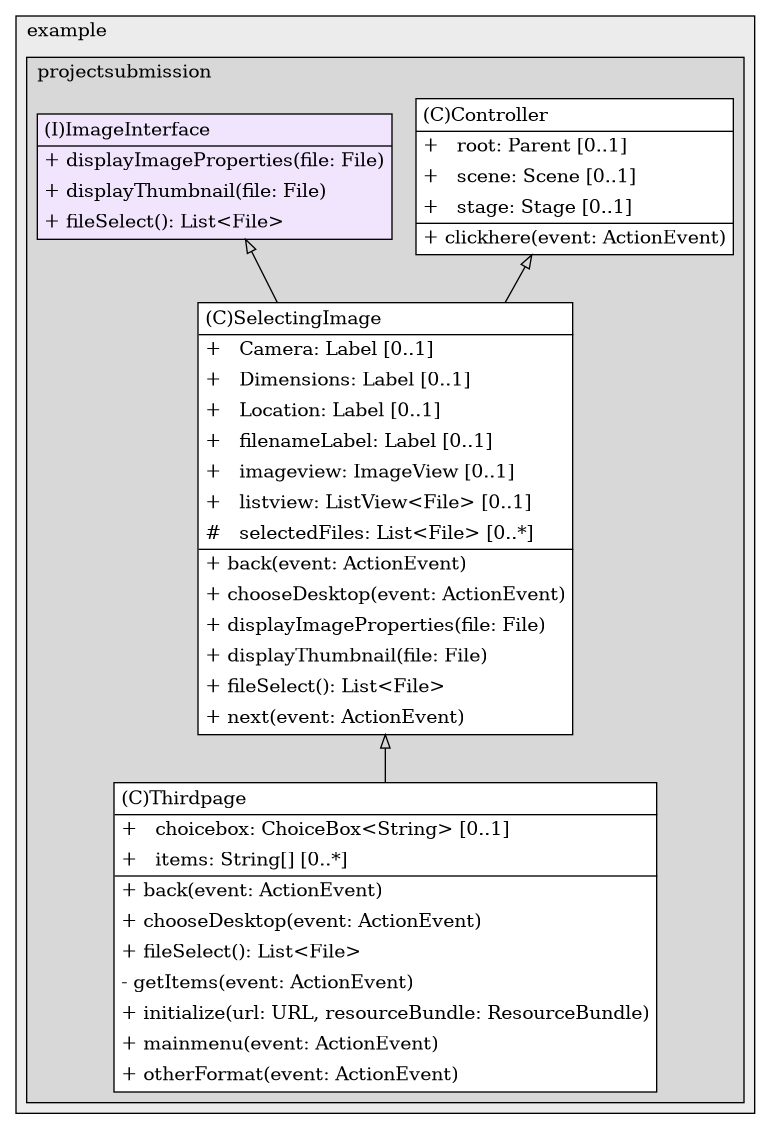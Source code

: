 @startuml

/' diagram meta data start
config=StructureConfiguration;
{
  "projectClassification": {
    "searchMode": "OpenProject", // OpenProject, AllProjects
    "includedProjects": "",
    "pathEndKeywords": "*.impl",
    "isClientPath": "",
    "isClientName": "",
    "isTestPath": "",
    "isTestName": "",
    "isMappingPath": "",
    "isMappingName": "",
    "isDataAccessPath": "",
    "isDataAccessName": "",
    "isDataStructurePath": "",
    "isDataStructureName": "",
    "isInterfaceStructuresPath": "",
    "isInterfaceStructuresName": "",
    "isEntryPointPath": "",
    "isEntryPointName": "",
    "treatFinalFieldsAsMandatory": false
  },
  "graphRestriction": {
    "classPackageExcludeFilter": "",
    "classPackageIncludeFilter": "",
    "classNameExcludeFilter": "",
    "classNameIncludeFilter": "",
    "methodNameExcludeFilter": "",
    "methodNameIncludeFilter": "",
    "removeByInheritance": "", // inheritance/annotation based filtering is done in a second step
    "removeByAnnotation": "",
    "removeByClassPackage": "", // cleanup the graph after inheritance/annotation based filtering is done
    "removeByClassName": "",
    "cutMappings": false,
    "cutEnum": true,
    "cutTests": true,
    "cutClient": true,
    "cutDataAccess": false,
    "cutInterfaceStructures": false,
    "cutDataStructures": false,
    "cutGetterAndSetter": true,
    "cutConstructors": true
  },
  "graphTraversal": {
    "forwardDepth": 6,
    "backwardDepth": 6,
    "classPackageExcludeFilter": "",
    "classPackageIncludeFilter": "",
    "classNameExcludeFilter": "",
    "classNameIncludeFilter": "",
    "methodNameExcludeFilter": "",
    "methodNameIncludeFilter": "",
    "hideMappings": false,
    "hideDataStructures": false,
    "hidePrivateMethods": true,
    "hideInterfaceCalls": true, // indirection: implementation -> interface (is hidden) -> implementation
    "onlyShowApplicationEntryPoints": false, // root node is included
    "useMethodCallsForStructureDiagram": "ForwardOnly" // ForwardOnly, BothDirections, No
  },
  "details": {
    "aggregation": "GroupByClass", // ByClass, GroupByClass, None
    "showClassGenericTypes": true,
    "showMethods": true,
    "showMethodParameterNames": true,
    "showMethodParameterTypes": true,
    "showMethodReturnType": true,
    "showPackageLevels": 2,
    "showDetailedClassStructure": true
  },
  "rootClass": "com.example.projectsubmission.ImageInterface",
  "extensionCallbackMethod": "" // qualified.class.name#methodName - signature: public static String method(String)
}
diagram meta data end '/



digraph g {
    rankdir="TB"
    splines=polyline
    

'nodes 
subgraph cluster_1322970774 { 
   	label=example
	labeljust=l
	fillcolor="#ececec"
	style=filled
   
   subgraph cluster_1516230751 { 
   	label=projectsubmission
	labeljust=l
	fillcolor="#d8d8d8"
	style=filled
   
   Controller960968332[
	label=<<TABLE BORDER="1" CELLBORDER="0" CELLPADDING="4" CELLSPACING="0">
<TR><TD ALIGN="LEFT" >(C)Controller</TD></TR>
<HR/>
<TR><TD ALIGN="LEFT" >+   root: Parent [0..1]</TD></TR>
<TR><TD ALIGN="LEFT" >+   scene: Scene [0..1]</TD></TR>
<TR><TD ALIGN="LEFT" >+   stage: Stage [0..1]</TD></TR>
<HR/>
<TR><TD ALIGN="LEFT" >+ clickhere(event: ActionEvent)</TD></TR>
</TABLE>>
	style=filled
	margin=0
	shape=plaintext
	fillcolor="#FFFFFF"
];

ImageInterface960968332[
	label=<<TABLE BORDER="1" CELLBORDER="0" CELLPADDING="4" CELLSPACING="0">
<TR><TD ALIGN="LEFT" >(I)ImageInterface</TD></TR>
<HR/>
<TR><TD ALIGN="LEFT" >+ displayImageProperties(file: File)</TD></TR>
<TR><TD ALIGN="LEFT" >+ displayThumbnail(file: File)</TD></TR>
<TR><TD ALIGN="LEFT" >+ fileSelect(): List&lt;File&gt;</TD></TR>
</TABLE>>
	style=filled
	margin=0
	shape=plaintext
	fillcolor="#F1E5FD"
];

SelectingImage960968332[
	label=<<TABLE BORDER="1" CELLBORDER="0" CELLPADDING="4" CELLSPACING="0">
<TR><TD ALIGN="LEFT" >(C)SelectingImage</TD></TR>
<HR/>
<TR><TD ALIGN="LEFT" >+   Camera: Label [0..1]</TD></TR>
<TR><TD ALIGN="LEFT" >+   Dimensions: Label [0..1]</TD></TR>
<TR><TD ALIGN="LEFT" >+   Location: Label [0..1]</TD></TR>
<TR><TD ALIGN="LEFT" >+   filenameLabel: Label [0..1]</TD></TR>
<TR><TD ALIGN="LEFT" >+   imageview: ImageView [0..1]</TD></TR>
<TR><TD ALIGN="LEFT" >+   listview: ListView&lt;File&gt; [0..1]</TD></TR>
<TR><TD ALIGN="LEFT" >#   selectedFiles: List&lt;File&gt; [0..*]</TD></TR>
<HR/>
<TR><TD ALIGN="LEFT" >+ back(event: ActionEvent)</TD></TR>
<TR><TD ALIGN="LEFT" >+ chooseDesktop(event: ActionEvent)</TD></TR>
<TR><TD ALIGN="LEFT" >+ displayImageProperties(file: File)</TD></TR>
<TR><TD ALIGN="LEFT" >+ displayThumbnail(file: File)</TD></TR>
<TR><TD ALIGN="LEFT" >+ fileSelect(): List&lt;File&gt;</TD></TR>
<TR><TD ALIGN="LEFT" >+ next(event: ActionEvent)</TD></TR>
</TABLE>>
	style=filled
	margin=0
	shape=plaintext
	fillcolor="#FFFFFF"
];

Thirdpage960968332[
	label=<<TABLE BORDER="1" CELLBORDER="0" CELLPADDING="4" CELLSPACING="0">
<TR><TD ALIGN="LEFT" >(C)Thirdpage</TD></TR>
<HR/>
<TR><TD ALIGN="LEFT" >+   choicebox: ChoiceBox&lt;String&gt; [0..1]</TD></TR>
<TR><TD ALIGN="LEFT" >+   items: String[] [0..*]</TD></TR>
<HR/>
<TR><TD ALIGN="LEFT" >+ back(event: ActionEvent)</TD></TR>
<TR><TD ALIGN="LEFT" >+ chooseDesktop(event: ActionEvent)</TD></TR>
<TR><TD ALIGN="LEFT" >+ fileSelect(): List&lt;File&gt;</TD></TR>
<TR><TD ALIGN="LEFT" >- getItems(event: ActionEvent)</TD></TR>
<TR><TD ALIGN="LEFT" >+ initialize(url: URL, resourceBundle: ResourceBundle)</TD></TR>
<TR><TD ALIGN="LEFT" >+ mainmenu(event: ActionEvent)</TD></TR>
<TR><TD ALIGN="LEFT" >+ otherFormat(event: ActionEvent)</TD></TR>
</TABLE>>
	style=filled
	margin=0
	shape=plaintext
	fillcolor="#FFFFFF"
];
} 
} 

'edges    
Controller960968332 -> SelectingImage960968332[arrowhead=none, arrowtail=empty, dir=both];
ImageInterface960968332 -> SelectingImage960968332[arrowhead=none, arrowtail=empty, dir=both];
SelectingImage960968332 -> Thirdpage960968332[arrowhead=none, arrowtail=empty, dir=both];
    
}
@enduml